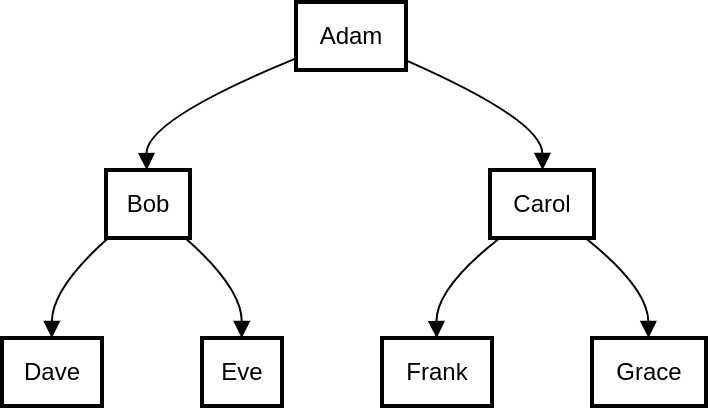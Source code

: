 <mxfile version="21.8.2" type="github">
  <diagram name="Página-1" id="f3tCgGysBpo08dani4Mk">
    <mxGraphModel>
      <root>
        <mxCell id="0" />
        <mxCell id="1" parent="0" />
        <mxCell id="2" value="Adam" style="whiteSpace=wrap;strokeWidth=2;" vertex="1" parent="1">
          <mxGeometry x="147" width="55" height="34" as="geometry" />
        </mxCell>
        <mxCell id="3" value="Bob" style="whiteSpace=wrap;strokeWidth=2;" vertex="1" parent="1">
          <mxGeometry x="52" y="84" width="42" height="34" as="geometry" />
        </mxCell>
        <mxCell id="4" value="Carol" style="whiteSpace=wrap;strokeWidth=2;" vertex="1" parent="1">
          <mxGeometry x="244" y="84" width="52" height="34" as="geometry" />
        </mxCell>
        <mxCell id="5" value="Dave" style="whiteSpace=wrap;strokeWidth=2;" vertex="1" parent="1">
          <mxGeometry y="168" width="50" height="34" as="geometry" />
        </mxCell>
        <mxCell id="6" value="Eve" style="whiteSpace=wrap;strokeWidth=2;" vertex="1" parent="1">
          <mxGeometry x="100" y="168" width="40" height="34" as="geometry" />
        </mxCell>
        <mxCell id="7" value="Frank" style="whiteSpace=wrap;strokeWidth=2;" vertex="1" parent="1">
          <mxGeometry x="190" y="168" width="55" height="34" as="geometry" />
        </mxCell>
        <mxCell id="8" value="Grace" style="whiteSpace=wrap;strokeWidth=2;" vertex="1" parent="1">
          <mxGeometry x="295" y="168" width="57" height="34" as="geometry" />
        </mxCell>
        <mxCell id="9" value="" style="curved=1;startArrow=none;endArrow=block;exitX=-0.008;exitY=0.834;entryX=0.485;entryY=0;" edge="1" parent="1" source="2" target="3">
          <mxGeometry relative="1" as="geometry">
            <Array as="points">
              <mxPoint x="72" y="59" />
            </Array>
          </mxGeometry>
        </mxCell>
        <mxCell id="10" value="" style="curved=1;startArrow=none;endArrow=block;exitX=0.993;exitY=0.853;entryX=0.506;entryY=0;" edge="1" parent="1" source="2" target="4">
          <mxGeometry relative="1" as="geometry">
            <Array as="points">
              <mxPoint x="270" y="59" />
            </Array>
          </mxGeometry>
        </mxCell>
        <mxCell id="11" value="" style="curved=1;startArrow=none;endArrow=block;exitX=0.027;exitY=1;entryX=0.498;entryY=0;" edge="1" parent="1" source="3" target="5">
          <mxGeometry relative="1" as="geometry">
            <Array as="points">
              <mxPoint x="25" y="143" />
            </Array>
          </mxGeometry>
        </mxCell>
        <mxCell id="12" value="" style="curved=1;startArrow=none;endArrow=block;exitX=0.943;exitY=1;entryX=0.496;entryY=0;" edge="1" parent="1" source="3" target="6">
          <mxGeometry relative="1" as="geometry">
            <Array as="points">
              <mxPoint x="120" y="143" />
            </Array>
          </mxGeometry>
        </mxCell>
        <mxCell id="13" value="" style="curved=1;startArrow=none;endArrow=block;exitX=0.094;exitY=1;entryX=0.497;entryY=0;" edge="1" parent="1" source="4" target="7">
          <mxGeometry relative="1" as="geometry">
            <Array as="points">
              <mxPoint x="217" y="143" />
            </Array>
          </mxGeometry>
        </mxCell>
        <mxCell id="14" value="" style="curved=1;startArrow=none;endArrow=block;exitX=0.918;exitY=1;entryX=0.496;entryY=0;" edge="1" parent="1" source="4" target="8">
          <mxGeometry relative="1" as="geometry">
            <Array as="points">
              <mxPoint x="323" y="143" />
            </Array>
          </mxGeometry>
        </mxCell>
      </root>
    </mxGraphModel>
  </diagram>
</mxfile>
